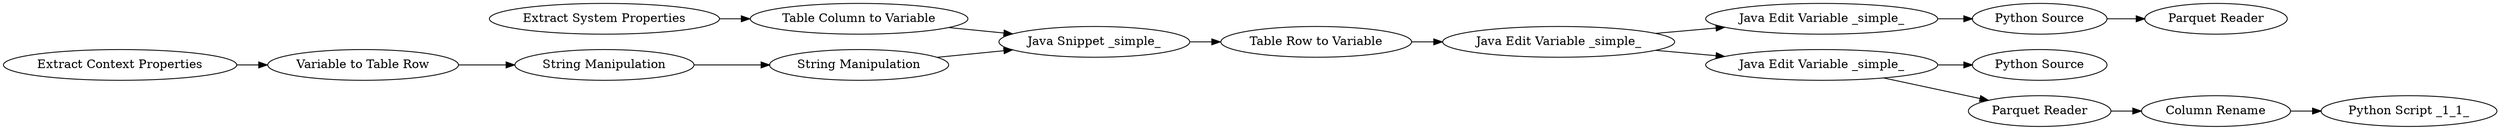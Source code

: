 digraph {
	"2307409681081992085_48" [label="String Manipulation"]
	"2307409681081992085_3" [label="Extract Context Properties"]
	"2307409681081992085_46" [label="Java Snippet _simple_"]
	"-8987918943515785365_100" [label="Column Rename"]
	"-8987918943515785365_99" [label="Python Script _1_1_"]
	"-8987918943515785365_81" [label="Java Edit Variable _simple_"]
	"2307409681081992085_52" [label="Variable to Table Row"]
	"-8987918943515785365_1" [label="Python Source"]
	"2307409681081992085_51" [label="Table Row to Variable"]
	"-8987918943515785365_95" [label="Parquet Reader"]
	"2307409681081992085_7" [label="Extract System Properties"]
	"-8987918943515785365_98" [label="Python Source"]
	"-8987918943515785365_82" [label="Java Edit Variable _simple_"]
	"-8987918943515785365_96" [label="Java Edit Variable _simple_"]
	"-8987918943515785365_97" [label="Parquet Reader"]
	"2307409681081992085_47" [label="String Manipulation"]
	"2307409681081992085_53" [label="Table Column to Variable"]
	"2307409681081992085_7" -> "2307409681081992085_53"
	"-8987918943515785365_97" -> "-8987918943515785365_100"
	"-8987918943515785365_96" -> "-8987918943515785365_97"
	"-8987918943515785365_100" -> "-8987918943515785365_99"
	"-8987918943515785365_1" -> "-8987918943515785365_95"
	"2307409681081992085_51" -> "-8987918943515785365_81"
	"2307409681081992085_3" -> "2307409681081992085_52"
	"-8987918943515785365_96" -> "-8987918943515785365_98"
	"2307409681081992085_47" -> "2307409681081992085_46"
	"-8987918943515785365_81" -> "-8987918943515785365_82"
	"2307409681081992085_46" -> "2307409681081992085_51"
	"-8987918943515785365_82" -> "-8987918943515785365_1"
	"2307409681081992085_52" -> "2307409681081992085_48"
	"2307409681081992085_53" -> "2307409681081992085_46"
	"-8987918943515785365_81" -> "-8987918943515785365_96"
	"2307409681081992085_48" -> "2307409681081992085_47"
	rankdir=LR
}
